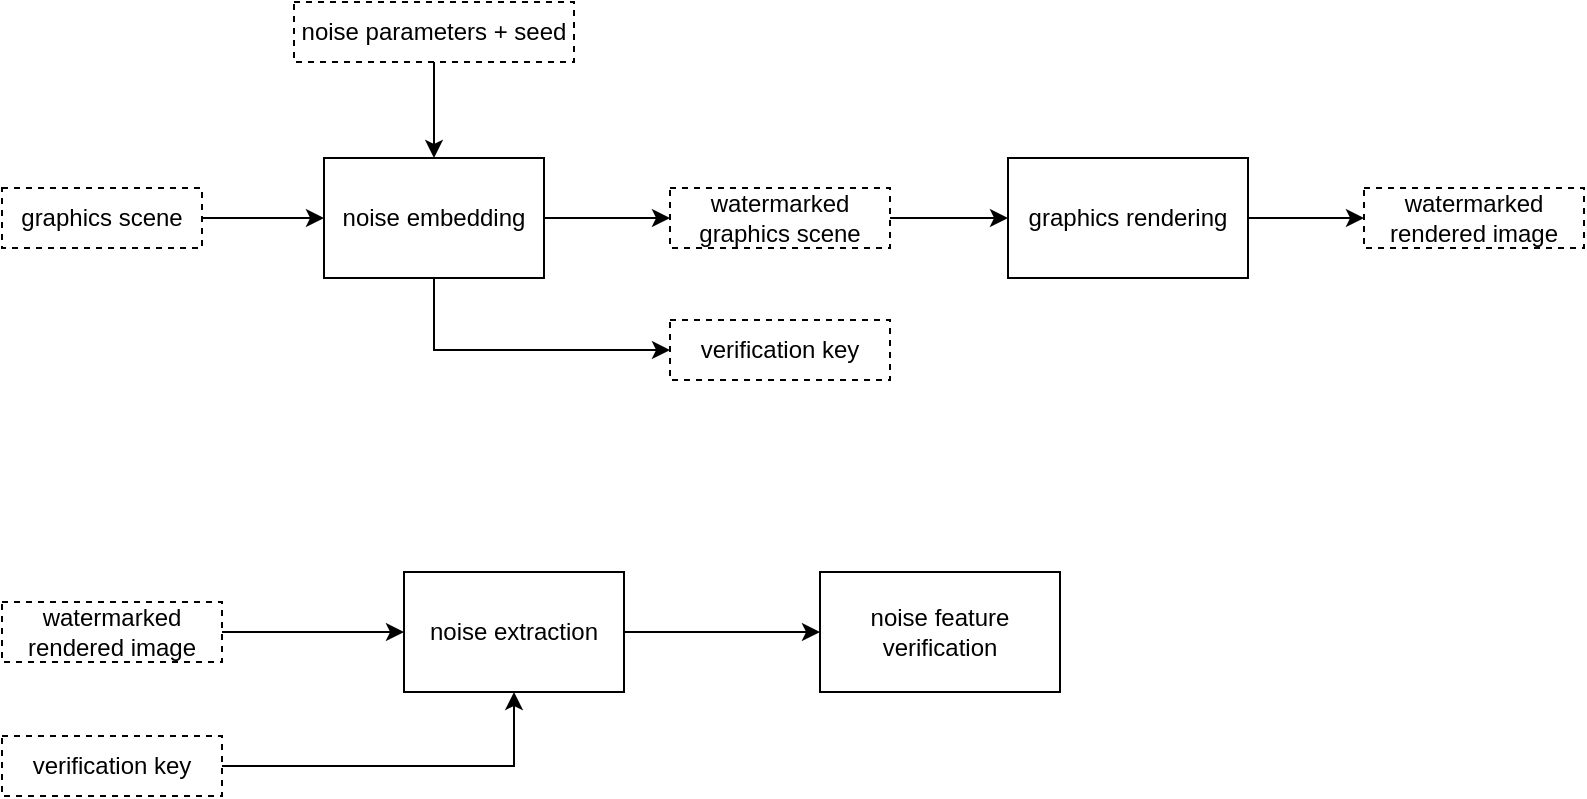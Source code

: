 <mxfile version="24.5.3" type="device">
  <diagram name="Page-1" id="kW5yXwLZZAXhn__BDKlr">
    <mxGraphModel dx="1434" dy="836" grid="1" gridSize="10" guides="1" tooltips="1" connect="1" arrows="1" fold="1" page="1" pageScale="1" pageWidth="827" pageHeight="1169" math="0" shadow="0">
      <root>
        <mxCell id="0" />
        <mxCell id="1" parent="0" />
        <mxCell id="pigZd2yhe_w176SOAnuf-15" style="edgeStyle=orthogonalEdgeStyle;rounded=0;orthogonalLoop=1;jettySize=auto;html=1;exitX=1;exitY=0.5;exitDx=0;exitDy=0;entryX=0;entryY=0.5;entryDx=0;entryDy=0;" edge="1" parent="1" source="pigZd2yhe_w176SOAnuf-1" target="pigZd2yhe_w176SOAnuf-14">
          <mxGeometry relative="1" as="geometry" />
        </mxCell>
        <mxCell id="pigZd2yhe_w176SOAnuf-23" style="edgeStyle=orthogonalEdgeStyle;rounded=0;orthogonalLoop=1;jettySize=auto;html=1;exitX=0.5;exitY=1;exitDx=0;exitDy=0;entryX=0;entryY=0.5;entryDx=0;entryDy=0;" edge="1" parent="1" source="pigZd2yhe_w176SOAnuf-1" target="pigZd2yhe_w176SOAnuf-21">
          <mxGeometry relative="1" as="geometry" />
        </mxCell>
        <mxCell id="pigZd2yhe_w176SOAnuf-1" value="noise embedding" style="whiteSpace=wrap;html=1;" vertex="1" parent="1">
          <mxGeometry x="180" y="98" width="110" height="60" as="geometry" />
        </mxCell>
        <mxCell id="pigZd2yhe_w176SOAnuf-16" style="edgeStyle=orthogonalEdgeStyle;rounded=0;orthogonalLoop=1;jettySize=auto;html=1;exitX=1;exitY=0.5;exitDx=0;exitDy=0;entryX=0;entryY=0.5;entryDx=0;entryDy=0;" edge="1" parent="1" source="pigZd2yhe_w176SOAnuf-4" target="pigZd2yhe_w176SOAnuf-1">
          <mxGeometry relative="1" as="geometry" />
        </mxCell>
        <mxCell id="pigZd2yhe_w176SOAnuf-4" value="graphics scene" style="whiteSpace=wrap;html=1;dashed=1;" vertex="1" parent="1">
          <mxGeometry x="19" y="113" width="100" height="30" as="geometry" />
        </mxCell>
        <mxCell id="pigZd2yhe_w176SOAnuf-12" style="edgeStyle=orthogonalEdgeStyle;rounded=0;orthogonalLoop=1;jettySize=auto;html=1;exitX=0.5;exitY=1;exitDx=0;exitDy=0;entryX=0.5;entryY=0;entryDx=0;entryDy=0;" edge="1" parent="1" source="pigZd2yhe_w176SOAnuf-6" target="pigZd2yhe_w176SOAnuf-1">
          <mxGeometry relative="1" as="geometry" />
        </mxCell>
        <mxCell id="pigZd2yhe_w176SOAnuf-6" value="noise parameters + seed" style="whiteSpace=wrap;html=1;dashed=1;" vertex="1" parent="1">
          <mxGeometry x="165" y="20" width="140" height="30" as="geometry" />
        </mxCell>
        <mxCell id="pigZd2yhe_w176SOAnuf-18" style="edgeStyle=orthogonalEdgeStyle;rounded=0;orthogonalLoop=1;jettySize=auto;html=1;exitX=1;exitY=0.5;exitDx=0;exitDy=0;entryX=0;entryY=0.5;entryDx=0;entryDy=0;" edge="1" parent="1" source="pigZd2yhe_w176SOAnuf-14" target="pigZd2yhe_w176SOAnuf-17">
          <mxGeometry relative="1" as="geometry" />
        </mxCell>
        <mxCell id="pigZd2yhe_w176SOAnuf-14" value="watermarked graphics scene" style="whiteSpace=wrap;html=1;dashed=1;" vertex="1" parent="1">
          <mxGeometry x="353" y="113" width="110" height="30" as="geometry" />
        </mxCell>
        <mxCell id="pigZd2yhe_w176SOAnuf-20" style="edgeStyle=orthogonalEdgeStyle;rounded=0;orthogonalLoop=1;jettySize=auto;html=1;exitX=1;exitY=0.5;exitDx=0;exitDy=0;entryX=0;entryY=0.5;entryDx=0;entryDy=0;" edge="1" parent="1" source="pigZd2yhe_w176SOAnuf-17" target="pigZd2yhe_w176SOAnuf-19">
          <mxGeometry relative="1" as="geometry" />
        </mxCell>
        <mxCell id="pigZd2yhe_w176SOAnuf-17" value="graphics rendering" style="whiteSpace=wrap;html=1;" vertex="1" parent="1">
          <mxGeometry x="522" y="98" width="120" height="60" as="geometry" />
        </mxCell>
        <mxCell id="pigZd2yhe_w176SOAnuf-19" value="watermarked rendered image" style="whiteSpace=wrap;html=1;dashed=1;" vertex="1" parent="1">
          <mxGeometry x="700" y="113" width="110" height="30" as="geometry" />
        </mxCell>
        <mxCell id="pigZd2yhe_w176SOAnuf-21" value="verification key" style="whiteSpace=wrap;html=1;dashed=1;" vertex="1" parent="1">
          <mxGeometry x="353" y="179" width="110" height="30" as="geometry" />
        </mxCell>
        <mxCell id="pigZd2yhe_w176SOAnuf-31" style="edgeStyle=orthogonalEdgeStyle;rounded=0;orthogonalLoop=1;jettySize=auto;html=1;exitX=1;exitY=0.5;exitDx=0;exitDy=0;entryX=0;entryY=0.5;entryDx=0;entryDy=0;" edge="1" parent="1" source="pigZd2yhe_w176SOAnuf-27" target="pigZd2yhe_w176SOAnuf-29">
          <mxGeometry relative="1" as="geometry" />
        </mxCell>
        <mxCell id="pigZd2yhe_w176SOAnuf-27" value="watermarked rendered image" style="whiteSpace=wrap;html=1;dashed=1;" vertex="1" parent="1">
          <mxGeometry x="19" y="320" width="110" height="30" as="geometry" />
        </mxCell>
        <mxCell id="pigZd2yhe_w176SOAnuf-32" style="edgeStyle=orthogonalEdgeStyle;rounded=0;orthogonalLoop=1;jettySize=auto;html=1;exitX=1;exitY=0.5;exitDx=0;exitDy=0;entryX=0.5;entryY=1;entryDx=0;entryDy=0;" edge="1" parent="1" source="pigZd2yhe_w176SOAnuf-28" target="pigZd2yhe_w176SOAnuf-29">
          <mxGeometry relative="1" as="geometry" />
        </mxCell>
        <mxCell id="pigZd2yhe_w176SOAnuf-28" value="verification key" style="whiteSpace=wrap;html=1;dashed=1;" vertex="1" parent="1">
          <mxGeometry x="19" y="387" width="110" height="30" as="geometry" />
        </mxCell>
        <mxCell id="pigZd2yhe_w176SOAnuf-34" style="edgeStyle=orthogonalEdgeStyle;rounded=0;orthogonalLoop=1;jettySize=auto;html=1;exitX=1;exitY=0.5;exitDx=0;exitDy=0;entryX=0;entryY=0.5;entryDx=0;entryDy=0;" edge="1" parent="1" source="pigZd2yhe_w176SOAnuf-29" target="pigZd2yhe_w176SOAnuf-33">
          <mxGeometry relative="1" as="geometry" />
        </mxCell>
        <mxCell id="pigZd2yhe_w176SOAnuf-29" value="noise extraction" style="whiteSpace=wrap;html=1;" vertex="1" parent="1">
          <mxGeometry x="220" y="305" width="110" height="60" as="geometry" />
        </mxCell>
        <mxCell id="pigZd2yhe_w176SOAnuf-33" value="noise feature verification" style="whiteSpace=wrap;html=1;" vertex="1" parent="1">
          <mxGeometry x="428" y="305" width="120" height="60" as="geometry" />
        </mxCell>
      </root>
    </mxGraphModel>
  </diagram>
</mxfile>
